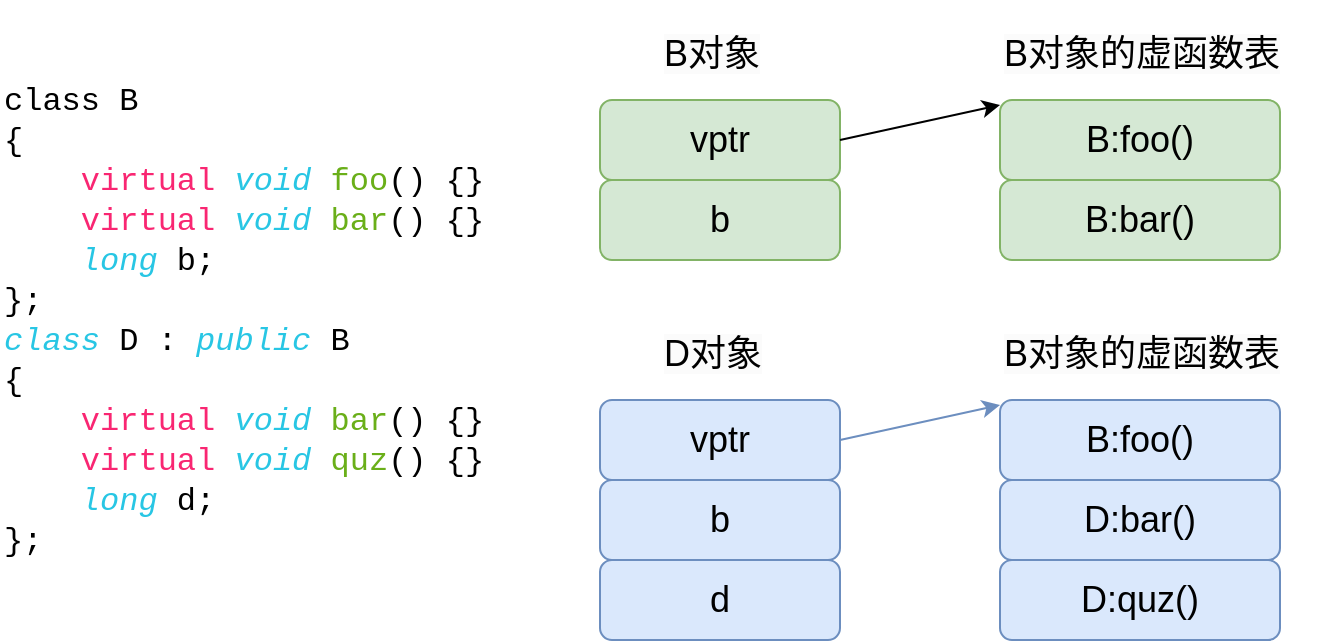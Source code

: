 <mxfile version="20.8.16" type="device"><diagram name="第 1 页" id="KQiURo6vHxYPbIICGOWJ"><mxGraphModel dx="1045" dy="485" grid="1" gridSize="10" guides="1" tooltips="1" connect="1" arrows="1" fold="1" page="1" pageScale="1" pageWidth="827" pageHeight="1169" math="0" shadow="0"><root><mxCell id="0"/><mxCell id="1" parent="0"/><mxCell id="Lxn_niLEtKTIzbhOwQOT-3" value="&lt;font style=&quot;font-size: 18px;&quot;&gt;vptr&lt;/font&gt;" style="rounded=1;whiteSpace=wrap;html=1;fillColor=#d5e8d4;strokeColor=#82b366;" vertex="1" parent="1"><mxGeometry x="360" y="80" width="120" height="40" as="geometry"/></mxCell><mxCell id="Lxn_niLEtKTIzbhOwQOT-4" value="&lt;font style=&quot;font-size: 18px;&quot;&gt;b&lt;/font&gt;" style="rounded=1;whiteSpace=wrap;html=1;fillColor=#d5e8d4;strokeColor=#82b366;" vertex="1" parent="1"><mxGeometry x="360" y="120" width="120" height="40" as="geometry"/></mxCell><mxCell id="Lxn_niLEtKTIzbhOwQOT-5" value="&lt;font style=&quot;font-size: 18px;&quot;&gt;B:foo()&lt;/font&gt;" style="rounded=1;whiteSpace=wrap;html=1;fillColor=#d5e8d4;strokeColor=#82b366;" vertex="1" parent="1"><mxGeometry x="560" y="80" width="140" height="40" as="geometry"/></mxCell><mxCell id="Lxn_niLEtKTIzbhOwQOT-6" value="&lt;font style=&quot;font-size: 18px;&quot;&gt;B:bar()&lt;/font&gt;" style="rounded=1;whiteSpace=wrap;html=1;fillColor=#d5e8d4;strokeColor=#82b366;" vertex="1" parent="1"><mxGeometry x="560" y="120" width="140" height="40" as="geometry"/></mxCell><mxCell id="Lxn_niLEtKTIzbhOwQOT-8" value="" style="endArrow=classic;html=1;rounded=0;fontSize=18;exitX=1;exitY=0.5;exitDx=0;exitDy=0;" edge="1" parent="1" source="Lxn_niLEtKTIzbhOwQOT-3" target="Lxn_niLEtKTIzbhOwQOT-10"><mxGeometry width="50" height="50" relative="1" as="geometry"><mxPoint x="590" y="280" as="sourcePoint"/><mxPoint x="640" y="230" as="targetPoint"/></mxGeometry></mxCell><mxCell id="Lxn_niLEtKTIzbhOwQOT-9" value="&lt;span style=&quot;color: rgb(0, 0, 0); font-family: Helvetica; font-size: 18px; font-style: normal; font-variant-ligatures: normal; font-variant-caps: normal; font-weight: 400; letter-spacing: normal; orphans: 2; text-align: center; text-indent: 0px; text-transform: none; widows: 2; word-spacing: 0px; -webkit-text-stroke-width: 0px; background-color: rgb(251, 251, 251); text-decoration-thickness: initial; text-decoration-style: initial; text-decoration-color: initial; float: none; display: inline !important;&quot;&gt;B对象&lt;/span&gt;" style="text;whiteSpace=wrap;html=1;fontSize=18;" vertex="1" parent="1"><mxGeometry x="390" y="40" width="80" height="50" as="geometry"/></mxCell><mxCell id="Lxn_niLEtKTIzbhOwQOT-10" value="&lt;span style=&quot;color: rgb(0, 0, 0); font-family: Helvetica; font-size: 18px; font-style: normal; font-variant-ligatures: normal; font-variant-caps: normal; font-weight: 400; letter-spacing: normal; orphans: 2; text-align: center; text-indent: 0px; text-transform: none; widows: 2; word-spacing: 0px; -webkit-text-stroke-width: 0px; background-color: rgb(251, 251, 251); text-decoration-thickness: initial; text-decoration-style: initial; text-decoration-color: initial; float: none; display: inline !important;&quot;&gt;B对象的虚函数表&lt;/span&gt;" style="text;whiteSpace=wrap;html=1;fontSize=18;" vertex="1" parent="1"><mxGeometry x="560" y="40" width="160" height="50" as="geometry"/></mxCell><mxCell id="Lxn_niLEtKTIzbhOwQOT-11" value="&lt;font style=&quot;font-size: 18px;&quot;&gt;vptr&lt;/font&gt;" style="rounded=1;whiteSpace=wrap;html=1;fillColor=#dae8fc;strokeColor=#6c8ebf;" vertex="1" parent="1"><mxGeometry x="360" y="230" width="120" height="40" as="geometry"/></mxCell><mxCell id="Lxn_niLEtKTIzbhOwQOT-12" value="&lt;font style=&quot;font-size: 18px;&quot;&gt;b&lt;/font&gt;" style="rounded=1;whiteSpace=wrap;html=1;fillColor=#dae8fc;strokeColor=#6c8ebf;" vertex="1" parent="1"><mxGeometry x="360" y="270" width="120" height="40" as="geometry"/></mxCell><mxCell id="Lxn_niLEtKTIzbhOwQOT-13" value="&lt;font style=&quot;font-size: 18px;&quot;&gt;B:foo()&lt;/font&gt;" style="rounded=1;whiteSpace=wrap;html=1;fillColor=#dae8fc;strokeColor=#6c8ebf;" vertex="1" parent="1"><mxGeometry x="560" y="230" width="140" height="40" as="geometry"/></mxCell><mxCell id="Lxn_niLEtKTIzbhOwQOT-14" value="&lt;font style=&quot;font-size: 18px;&quot;&gt;D:bar()&lt;/font&gt;" style="rounded=1;whiteSpace=wrap;html=1;fillColor=#dae8fc;strokeColor=#6c8ebf;" vertex="1" parent="1"><mxGeometry x="560" y="270" width="140" height="40" as="geometry"/></mxCell><mxCell id="Lxn_niLEtKTIzbhOwQOT-15" value="" style="endArrow=classic;html=1;rounded=0;fontSize=18;exitX=1;exitY=0.5;exitDx=0;exitDy=0;fillColor=#dae8fc;strokeColor=#6c8ebf;" edge="1" parent="1" source="Lxn_niLEtKTIzbhOwQOT-11" target="Lxn_niLEtKTIzbhOwQOT-17"><mxGeometry width="50" height="50" relative="1" as="geometry"><mxPoint x="590" y="430" as="sourcePoint"/><mxPoint x="640" y="380" as="targetPoint"/></mxGeometry></mxCell><mxCell id="Lxn_niLEtKTIzbhOwQOT-16" value="&lt;span style=&quot;color: rgb(0, 0, 0); font-family: Helvetica; font-size: 18px; font-style: normal; font-variant-ligatures: normal; font-variant-caps: normal; font-weight: 400; letter-spacing: normal; orphans: 2; text-align: center; text-indent: 0px; text-transform: none; widows: 2; word-spacing: 0px; -webkit-text-stroke-width: 0px; background-color: rgb(251, 251, 251); text-decoration-thickness: initial; text-decoration-style: initial; text-decoration-color: initial; float: none; display: inline !important;&quot;&gt;D对象&lt;/span&gt;" style="text;whiteSpace=wrap;html=1;fontSize=18;" vertex="1" parent="1"><mxGeometry x="390" y="190" width="80" height="50" as="geometry"/></mxCell><mxCell id="Lxn_niLEtKTIzbhOwQOT-17" value="&lt;span style=&quot;color: rgb(0, 0, 0); font-family: Helvetica; font-size: 18px; font-style: normal; font-variant-ligatures: normal; font-variant-caps: normal; font-weight: 400; letter-spacing: normal; orphans: 2; text-align: center; text-indent: 0px; text-transform: none; widows: 2; word-spacing: 0px; -webkit-text-stroke-width: 0px; background-color: rgb(251, 251, 251); text-decoration-thickness: initial; text-decoration-style: initial; text-decoration-color: initial; float: none; display: inline !important;&quot;&gt;B对象的虚函数表&lt;/span&gt;" style="text;whiteSpace=wrap;html=1;fontSize=18;" vertex="1" parent="1"><mxGeometry x="560" y="190" width="160" height="50" as="geometry"/></mxCell><mxCell id="Lxn_niLEtKTIzbhOwQOT-18" value="&lt;font style=&quot;font-size: 18px;&quot;&gt;d&lt;/font&gt;" style="rounded=1;whiteSpace=wrap;html=1;fillColor=#dae8fc;strokeColor=#6c8ebf;" vertex="1" parent="1"><mxGeometry x="360" y="310" width="120" height="40" as="geometry"/></mxCell><mxCell id="Lxn_niLEtKTIzbhOwQOT-19" value="&lt;font style=&quot;font-size: 18px;&quot;&gt;D:quz()&lt;/font&gt;" style="rounded=1;whiteSpace=wrap;html=1;fillColor=#dae8fc;strokeColor=#6c8ebf;" vertex="1" parent="1"><mxGeometry x="560" y="310" width="140" height="40" as="geometry"/></mxCell><mxCell id="Lxn_niLEtKTIzbhOwQOT-20" value="&lt;div style=&quot;background-color: rgb(255, 255, 255); font-family: Consolas, &amp;quot;Courier New&amp;quot;, monospace; line-height: 19px;&quot;&gt;&lt;div style=&quot;&quot;&gt;&lt;font style=&quot;font-size: 16px;&quot;&gt;class B&lt;/font&gt;&lt;/div&gt;&lt;div style=&quot;&quot;&gt;&lt;font size=&quot;3&quot;&gt;{&lt;/font&gt;&lt;/div&gt;&lt;div style=&quot;&quot;&gt;&lt;font size=&quot;3&quot;&gt;&amp;nbsp; &amp;nbsp; &lt;span style=&quot;color: #f92672;&quot;&gt;virtual&lt;/span&gt; &lt;span style=&quot;color: #28c6e4;font-style: italic;&quot;&gt;void&lt;/span&gt; &lt;span style=&quot;color: #6aaf19;&quot;&gt;foo&lt;/span&gt;() {}&lt;/font&gt;&lt;/div&gt;&lt;div style=&quot;&quot;&gt;&lt;font size=&quot;3&quot;&gt;&amp;nbsp; &amp;nbsp; &lt;span style=&quot;color: #f92672;&quot;&gt;virtual&lt;/span&gt; &lt;span style=&quot;color: #28c6e4;font-style: italic;&quot;&gt;void&lt;/span&gt; &lt;span style=&quot;color: #6aaf19;&quot;&gt;bar&lt;/span&gt;() {}&lt;/font&gt;&lt;/div&gt;&lt;div style=&quot;&quot;&gt;&lt;font size=&quot;3&quot;&gt;&amp;nbsp; &amp;nbsp; &lt;span style=&quot;color: #28c6e4;font-style: italic;&quot;&gt;long&lt;/span&gt; b;&lt;/font&gt;&lt;/div&gt;&lt;div style=&quot;&quot;&gt;&lt;font size=&quot;3&quot;&gt;};&lt;/font&gt;&lt;/div&gt;&lt;div style=&quot;&quot;&gt;&lt;font size=&quot;3&quot;&gt;&lt;span style=&quot;color: #28c6e4;font-style: italic;&quot;&gt;class&lt;/span&gt; D : &lt;span style=&quot;color: #28c6e4;font-style: italic;&quot;&gt;public&lt;/span&gt; B&lt;/font&gt;&lt;/div&gt;&lt;div style=&quot;&quot;&gt;&lt;font size=&quot;3&quot;&gt;{&lt;/font&gt;&lt;/div&gt;&lt;div style=&quot;&quot;&gt;&lt;font size=&quot;3&quot;&gt;&amp;nbsp; &amp;nbsp; &lt;span style=&quot;color: #f92672;&quot;&gt;virtual&lt;/span&gt; &lt;span style=&quot;color: #28c6e4;font-style: italic;&quot;&gt;void&lt;/span&gt; &lt;span style=&quot;color: #6aaf19;&quot;&gt;bar&lt;/span&gt;() {}&lt;/font&gt;&lt;/div&gt;&lt;div style=&quot;&quot;&gt;&lt;font size=&quot;3&quot;&gt;&amp;nbsp; &amp;nbsp; &lt;span style=&quot;color: #f92672;&quot;&gt;virtual&lt;/span&gt; &lt;span style=&quot;color: #28c6e4;font-style: italic;&quot;&gt;void&lt;/span&gt; &lt;span style=&quot;color: #6aaf19;&quot;&gt;quz&lt;/span&gt;() {}&lt;/font&gt;&lt;/div&gt;&lt;div style=&quot;&quot;&gt;&lt;font size=&quot;3&quot;&gt;&amp;nbsp; &amp;nbsp; &lt;span style=&quot;color: #28c6e4;font-style: italic;&quot;&gt;long&lt;/span&gt; d;&lt;/font&gt;&lt;/div&gt;&lt;div style=&quot;&quot;&gt;&lt;font size=&quot;3&quot;&gt;};&lt;/font&gt;&lt;/div&gt;&lt;/div&gt;" style="text;strokeColor=none;align=left;fillColor=none;html=1;verticalAlign=middle;whiteSpace=wrap;rounded=0;fontSize=18;" vertex="1" parent="1"><mxGeometry x="60" y="30" width="270" height="320" as="geometry"/></mxCell></root></mxGraphModel></diagram></mxfile>